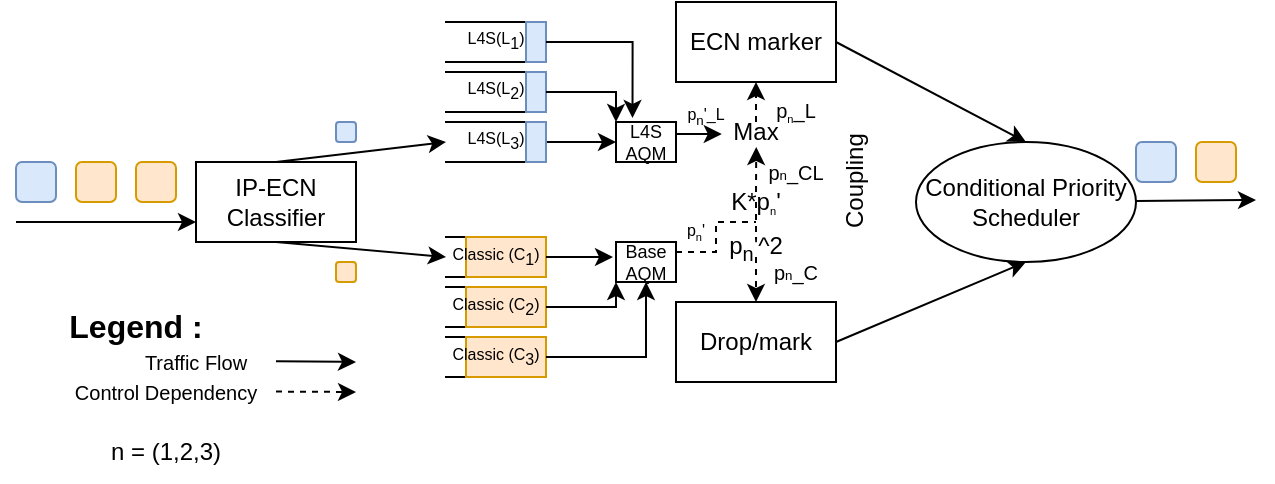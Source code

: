 <mxfile version="24.5.2" type="device">
  <diagram name="Page-1" id="c7558073-3199-34d8-9f00-42111426c3f3">
    <mxGraphModel dx="842" dy="426" grid="1" gridSize="10" guides="1" tooltips="1" connect="1" arrows="1" fold="1" page="1" pageScale="1" pageWidth="826" pageHeight="1169" background="none" math="0" shadow="0">
      <root>
        <mxCell id="0" />
        <mxCell id="1" parent="0" />
        <mxCell id="lBCxKUyDGXtEMYl2CQ5h-71" style="rounded=0;orthogonalLoop=1;jettySize=auto;html=1;exitX=0.5;exitY=0;exitDx=0;exitDy=0;entryX=0.5;entryY=0;entryDx=0;entryDy=0;elbow=vertical;" parent="1" source="lBCxKUyDGXtEMYl2CQ5h-7" target="lBCxKUyDGXtEMYl2CQ5h-14" edge="1">
          <mxGeometry relative="1" as="geometry" />
        </mxCell>
        <mxCell id="lBCxKUyDGXtEMYl2CQ5h-73" style="rounded=0;orthogonalLoop=1;jettySize=auto;html=1;exitX=0.5;exitY=1;exitDx=0;exitDy=0;entryX=0.5;entryY=0;entryDx=0;entryDy=0;elbow=vertical;" parent="1" source="lBCxKUyDGXtEMYl2CQ5h-7" target="lBCxKUyDGXtEMYl2CQ5h-15" edge="1">
          <mxGeometry relative="1" as="geometry" />
        </mxCell>
        <mxCell id="lBCxKUyDGXtEMYl2CQ5h-7" value="IP-ECN Classifier" style="rounded=0;whiteSpace=wrap;html=1;" parent="1" vertex="1">
          <mxGeometry x="250" y="760" width="80" height="40" as="geometry" />
        </mxCell>
        <mxCell id="lBCxKUyDGXtEMYl2CQ5h-10" value="" style="rounded=1;whiteSpace=wrap;html=1;direction=east;fillColor=#ffe6cc;strokeColor=#d79b00;" parent="1" vertex="1">
          <mxGeometry x="220" y="760" width="20" height="20" as="geometry" />
        </mxCell>
        <mxCell id="lBCxKUyDGXtEMYl2CQ5h-11" value="" style="rounded=1;whiteSpace=wrap;html=1;direction=east;fillColor=#ffe6cc;strokeColor=#d79b00;" parent="1" vertex="1">
          <mxGeometry x="190" y="760" width="20" height="20" as="geometry" />
        </mxCell>
        <mxCell id="lBCxKUyDGXtEMYl2CQ5h-12" value="" style="rounded=1;whiteSpace=wrap;html=1;direction=east;fillColor=#dae8fc;strokeColor=#6c8ebf;" parent="1" vertex="1">
          <mxGeometry x="160" y="760" width="20" height="20" as="geometry" />
        </mxCell>
        <mxCell id="lBCxKUyDGXtEMYl2CQ5h-13" value="" style="endArrow=classic;html=1;rounded=0;entryX=0;entryY=0.75;entryDx=0;entryDy=0;" parent="1" target="lBCxKUyDGXtEMYl2CQ5h-7" edge="1">
          <mxGeometry width="50" height="50" relative="1" as="geometry">
            <mxPoint x="160" y="790" as="sourcePoint" />
            <mxPoint x="150" y="790" as="targetPoint" />
          </mxGeometry>
        </mxCell>
        <mxCell id="QuyRpcc5FGiydWaoZpcN-4" style="edgeStyle=orthogonalEdgeStyle;rounded=0;orthogonalLoop=1;jettySize=auto;html=1;exitX=0.5;exitY=1;exitDx=0;exitDy=0;entryX=0;entryY=0.5;entryDx=0;entryDy=0;" edge="1" parent="1" source="lBCxKUyDGXtEMYl2CQ5h-14" target="lBCxKUyDGXtEMYl2CQ5h-22">
          <mxGeometry relative="1" as="geometry" />
        </mxCell>
        <mxCell id="lBCxKUyDGXtEMYl2CQ5h-14" value="" style="shape=partialRectangle;whiteSpace=wrap;html=1;bottom=1;right=1;left=1;top=0;fillColor=none;routingCenterX=-0.5;direction=north;shadow=0;" parent="1" vertex="1">
          <mxGeometry x="375" y="740" width="50" height="20" as="geometry" />
        </mxCell>
        <mxCell id="lBCxKUyDGXtEMYl2CQ5h-15" value="" style="shape=partialRectangle;whiteSpace=wrap;html=1;bottom=1;right=1;left=1;top=0;fillColor=none;routingCenterX=-0.5;direction=north;shadow=0;" parent="1" vertex="1">
          <mxGeometry x="375" y="797.5" width="50" height="20" as="geometry" />
        </mxCell>
        <mxCell id="lBCxKUyDGXtEMYl2CQ5h-16" value="" style="rounded=0;whiteSpace=wrap;html=1;fillColor=#dae8fc;strokeColor=#6c8ebf;shadow=0;" parent="1" vertex="1">
          <mxGeometry x="415" y="740" width="10" height="20" as="geometry" />
        </mxCell>
        <mxCell id="lBCxKUyDGXtEMYl2CQ5h-21" value="" style="rounded=0;whiteSpace=wrap;html=1;fillColor=#ffe6cc;strokeColor=#d79b00;shadow=0;" parent="1" vertex="1">
          <mxGeometry x="385" y="797.5" width="40" height="20" as="geometry" />
        </mxCell>
        <mxCell id="lBCxKUyDGXtEMYl2CQ5h-22" value="L4S AQM" style="rounded=0;whiteSpace=wrap;html=1;fontSize=9;shadow=0;" parent="1" vertex="1">
          <mxGeometry x="460" y="740" width="30" height="20" as="geometry" />
        </mxCell>
        <mxCell id="lBCxKUyDGXtEMYl2CQ5h-81" style="rounded=0;orthogonalLoop=1;jettySize=auto;html=1;exitX=1;exitY=0.5;exitDx=0;exitDy=0;entryX=0.5;entryY=0;entryDx=0;entryDy=0;elbow=vertical;" parent="1" source="lBCxKUyDGXtEMYl2CQ5h-39" target="lBCxKUyDGXtEMYl2CQ5h-80" edge="1">
          <mxGeometry relative="1" as="geometry" />
        </mxCell>
        <mxCell id="lBCxKUyDGXtEMYl2CQ5h-39" value="ECN marker" style="rounded=0;whiteSpace=wrap;html=1;shadow=0;" parent="1" vertex="1">
          <mxGeometry x="490" y="680" width="80" height="40" as="geometry" />
        </mxCell>
        <mxCell id="lBCxKUyDGXtEMYl2CQ5h-82" style="rounded=0;orthogonalLoop=1;jettySize=auto;html=1;exitX=1;exitY=0.5;exitDx=0;exitDy=0;entryX=0.5;entryY=1;entryDx=0;entryDy=0;elbow=vertical;" parent="1" source="lBCxKUyDGXtEMYl2CQ5h-40" target="lBCxKUyDGXtEMYl2CQ5h-80" edge="1">
          <mxGeometry relative="1" as="geometry" />
        </mxCell>
        <mxCell id="lBCxKUyDGXtEMYl2CQ5h-40" value="Drop/mark" style="rounded=0;whiteSpace=wrap;html=1;shadow=0;" parent="1" vertex="1">
          <mxGeometry x="490" y="830" width="80" height="40" as="geometry" />
        </mxCell>
        <mxCell id="lBCxKUyDGXtEMYl2CQ5h-57" style="edgeStyle=orthogonalEdgeStyle;rounded=0;orthogonalLoop=1;jettySize=auto;html=1;exitX=0.5;exitY=0;exitDx=0;exitDy=0;entryX=0.5;entryY=1;entryDx=0;entryDy=0;shadow=0;dashed=1;" parent="1" source="lBCxKUyDGXtEMYl2CQ5h-41" target="lBCxKUyDGXtEMYl2CQ5h-39" edge="1">
          <mxGeometry relative="1" as="geometry" />
        </mxCell>
        <mxCell id="lBCxKUyDGXtEMYl2CQ5h-41" value="Max" style="text;html=1;align=center;verticalAlign=middle;whiteSpace=wrap;rounded=0;shadow=0;" parent="1" vertex="1">
          <mxGeometry x="515" y="740" width="30" height="10" as="geometry" />
        </mxCell>
        <mxCell id="lBCxKUyDGXtEMYl2CQ5h-58" style="edgeStyle=orthogonalEdgeStyle;rounded=0;orthogonalLoop=1;jettySize=auto;html=1;entryX=0.5;entryY=0;entryDx=0;entryDy=0;endArrow=none;endFill=0;shadow=0;dashed=1;" parent="1" target="lBCxKUyDGXtEMYl2CQ5h-43" edge="1">
          <mxGeometry relative="1" as="geometry">
            <mxPoint x="530" y="780" as="sourcePoint" />
            <Array as="points">
              <mxPoint x="530" y="790" />
              <mxPoint x="530" y="790" />
            </Array>
          </mxGeometry>
        </mxCell>
        <mxCell id="lBCxKUyDGXtEMYl2CQ5h-42" value="K*p&lt;span style=&quot;font-size: 6.667px;&quot;&gt;&lt;sub&gt;n&lt;/sub&gt;&lt;/span&gt;&#39;" style="text;html=1;align=center;verticalAlign=middle;whiteSpace=wrap;rounded=0;shadow=0;" parent="1" vertex="1">
          <mxGeometry x="515" y="775" width="30" height="10" as="geometry" />
        </mxCell>
        <mxCell id="lBCxKUyDGXtEMYl2CQ5h-43" value="p&lt;sub&gt;n&lt;/sub&gt;&#39;^2" style="text;html=1;align=center;verticalAlign=middle;whiteSpace=wrap;rounded=0;shadow=0;" parent="1" vertex="1">
          <mxGeometry x="515" y="797.5" width="30" height="10" as="geometry" />
        </mxCell>
        <mxCell id="lBCxKUyDGXtEMYl2CQ5h-48" value="Base AQM" style="rounded=0;whiteSpace=wrap;html=1;fontSize=9;shadow=0;" parent="1" vertex="1">
          <mxGeometry x="460" y="800" width="30" height="20" as="geometry" />
        </mxCell>
        <mxCell id="lBCxKUyDGXtEMYl2CQ5h-55" style="edgeStyle=orthogonalEdgeStyle;rounded=0;orthogonalLoop=1;jettySize=auto;html=1;exitX=0.5;exitY=0;exitDx=0;exitDy=0;entryX=0.504;entryY=1.251;entryDx=0;entryDy=0;entryPerimeter=0;shadow=0;dashed=1;" parent="1" source="lBCxKUyDGXtEMYl2CQ5h-42" target="lBCxKUyDGXtEMYl2CQ5h-41" edge="1">
          <mxGeometry relative="1" as="geometry" />
        </mxCell>
        <mxCell id="lBCxKUyDGXtEMYl2CQ5h-59" style="edgeStyle=orthogonalEdgeStyle;rounded=0;orthogonalLoop=1;jettySize=auto;html=1;exitX=0.5;exitY=1;exitDx=0;exitDy=0;entryX=0.5;entryY=0;entryDx=0;entryDy=0;shadow=0;dashed=1;" parent="1" source="lBCxKUyDGXtEMYl2CQ5h-43" target="lBCxKUyDGXtEMYl2CQ5h-40" edge="1">
          <mxGeometry relative="1" as="geometry" />
        </mxCell>
        <mxCell id="lBCxKUyDGXtEMYl2CQ5h-63" value="&lt;font style=&quot;font-size: 8px;&quot;&gt;p&lt;sub&gt;n&lt;/sub&gt;&#39;_L&lt;/font&gt;" style="text;html=1;align=center;verticalAlign=middle;whiteSpace=wrap;rounded=0;shadow=0;" parent="1" vertex="1">
          <mxGeometry x="495" y="730" width="20" height="10" as="geometry" />
        </mxCell>
        <mxCell id="lBCxKUyDGXtEMYl2CQ5h-64" value="&lt;font style=&quot;font-size: 8px;&quot;&gt;p&lt;span style=&quot;font-size: 6.667px;&quot;&gt;&lt;sub&gt;n&lt;/sub&gt;&lt;/span&gt;&#39;&lt;/font&gt;" style="text;html=1;align=center;verticalAlign=middle;whiteSpace=wrap;rounded=0;shadow=0;" parent="1" vertex="1">
          <mxGeometry x="490" y="787.5" width="20" height="10" as="geometry" />
        </mxCell>
        <mxCell id="lBCxKUyDGXtEMYl2CQ5h-65" value="&lt;font style=&quot;font-size: 10px;&quot;&gt;p&lt;span style=&quot;font-size: 6.667px;&quot;&gt;&lt;sub&gt;n&lt;/sub&gt;&lt;/span&gt;_L&lt;/font&gt;" style="text;html=1;align=center;verticalAlign=middle;whiteSpace=wrap;rounded=0;fontSize=10;shadow=0;" parent="1" vertex="1">
          <mxGeometry x="540" y="730" width="20" height="10" as="geometry" />
        </mxCell>
        <mxCell id="lBCxKUyDGXtEMYl2CQ5h-66" value="&lt;font style=&quot;font-size: 10px;&quot;&gt;p&lt;span style=&quot;font-size: 6.667px;&quot;&gt;n&lt;/span&gt;_CL&lt;/font&gt;" style="text;html=1;align=center;verticalAlign=middle;whiteSpace=wrap;rounded=0;fontSize=10;shadow=0;" parent="1" vertex="1">
          <mxGeometry x="540" y="760" width="20" height="10" as="geometry" />
        </mxCell>
        <mxCell id="lBCxKUyDGXtEMYl2CQ5h-67" value="&lt;font style=&quot;font-size: 10px;&quot;&gt;p&lt;span style=&quot;font-size: 6.667px;&quot;&gt;n&lt;/span&gt;_C&lt;/font&gt;" style="text;html=1;align=center;verticalAlign=middle;whiteSpace=wrap;rounded=0;fontSize=10;shadow=0;" parent="1" vertex="1">
          <mxGeometry x="540" y="810" width="20" height="10" as="geometry" />
        </mxCell>
        <mxCell id="lBCxKUyDGXtEMYl2CQ5h-80" value="Conditional Priority Scheduler" style="ellipse;whiteSpace=wrap;html=1;" parent="1" vertex="1">
          <mxGeometry x="610" y="750" width="110" height="60" as="geometry" />
        </mxCell>
        <mxCell id="lBCxKUyDGXtEMYl2CQ5h-84" value="" style="rounded=1;whiteSpace=wrap;html=1;direction=east;fillColor=#ffe6cc;strokeColor=#d79b00;" parent="1" vertex="1">
          <mxGeometry x="750" y="750" width="20" height="20" as="geometry" />
        </mxCell>
        <mxCell id="lBCxKUyDGXtEMYl2CQ5h-85" value="" style="rounded=1;whiteSpace=wrap;html=1;direction=east;fillColor=#dae8fc;strokeColor=#6c8ebf;" parent="1" vertex="1">
          <mxGeometry x="720" y="750" width="20" height="20" as="geometry" />
        </mxCell>
        <mxCell id="lBCxKUyDGXtEMYl2CQ5h-86" value="" style="endArrow=classic;html=1;rounded=0;" parent="1" edge="1">
          <mxGeometry width="50" height="50" relative="1" as="geometry">
            <mxPoint x="720" y="779.46" as="sourcePoint" />
            <mxPoint x="780" y="779" as="targetPoint" />
          </mxGeometry>
        </mxCell>
        <mxCell id="lBCxKUyDGXtEMYl2CQ5h-87" value="" style="rounded=1;whiteSpace=wrap;html=1;direction=east;fillColor=#ffe6cc;strokeColor=#d79b00;" parent="1" vertex="1">
          <mxGeometry x="320" y="810" width="10" height="10" as="geometry" />
        </mxCell>
        <mxCell id="lBCxKUyDGXtEMYl2CQ5h-88" value="" style="rounded=1;whiteSpace=wrap;html=1;direction=east;fillColor=#dae8fc;strokeColor=#6c8ebf;" parent="1" vertex="1">
          <mxGeometry x="320" y="740" width="10" height="10" as="geometry" />
        </mxCell>
        <mxCell id="lBCxKUyDGXtEMYl2CQ5h-91" value="Coupling" style="text;html=1;align=center;verticalAlign=middle;whiteSpace=wrap;rounded=0;direction=east;textDirection=vertical-rl;rotation=-180;" parent="1" vertex="1">
          <mxGeometry x="570" y="732.5" width="20" height="75" as="geometry" />
        </mxCell>
        <mxCell id="lBCxKUyDGXtEMYl2CQ5h-138" value="Traffic Flow" style="text;html=1;align=center;verticalAlign=middle;whiteSpace=wrap;rounded=0;fontSize=10;" parent="1" vertex="1">
          <mxGeometry x="210" y="855" width="80" height="10" as="geometry" />
        </mxCell>
        <mxCell id="lBCxKUyDGXtEMYl2CQ5h-140" value="Control Dependency" style="text;html=1;align=center;verticalAlign=middle;whiteSpace=wrap;rounded=0;fontSize=10;" parent="1" vertex="1">
          <mxGeometry x="180" y="870" width="110" height="10" as="geometry" />
        </mxCell>
        <mxCell id="lBCxKUyDGXtEMYl2CQ5h-141" value="&lt;h1&gt;&lt;font style=&quot;font-size: 16px;&quot;&gt;Legend :&lt;/font&gt;&lt;/h1&gt;" style="text;html=1;align=center;verticalAlign=middle;whiteSpace=wrap;rounded=0;" parent="1" vertex="1">
          <mxGeometry x="180" y="830" width="80" height="20" as="geometry" />
        </mxCell>
        <mxCell id="lBCxKUyDGXtEMYl2CQ5h-142" value="" style="endArrow=classic;html=1;rounded=0;" parent="1" edge="1">
          <mxGeometry width="50" height="50" relative="1" as="geometry">
            <mxPoint x="290" y="859.58" as="sourcePoint" />
            <mxPoint x="330" y="860" as="targetPoint" />
          </mxGeometry>
        </mxCell>
        <mxCell id="lBCxKUyDGXtEMYl2CQ5h-143" value="" style="endArrow=classic;html=1;rounded=0;dashed=1;" parent="1" edge="1">
          <mxGeometry width="50" height="50" relative="1" as="geometry">
            <mxPoint x="290" y="874.79" as="sourcePoint" />
            <mxPoint x="330" y="875" as="targetPoint" />
          </mxGeometry>
        </mxCell>
        <mxCell id="lBCxKUyDGXtEMYl2CQ5h-238" value="" style="shape=partialRectangle;whiteSpace=wrap;html=1;bottom=1;right=1;left=1;top=0;fillColor=none;routingCenterX=-0.5;direction=north;shadow=0;" parent="1" vertex="1">
          <mxGeometry x="375" y="822.5" width="50" height="20" as="geometry" />
        </mxCell>
        <mxCell id="lBCxKUyDGXtEMYl2CQ5h-239" value="" style="rounded=0;whiteSpace=wrap;html=1;fillColor=#ffe6cc;strokeColor=#d79b00;shadow=0;" parent="1" vertex="1">
          <mxGeometry x="385" y="822.5" width="40" height="20" as="geometry" />
        </mxCell>
        <mxCell id="lBCxKUyDGXtEMYl2CQ5h-240" value="" style="shape=partialRectangle;whiteSpace=wrap;html=1;bottom=1;right=1;left=1;top=0;fillColor=none;routingCenterX=-0.5;direction=north;shadow=0;" parent="1" vertex="1">
          <mxGeometry x="375" y="847.5" width="50" height="20" as="geometry" />
        </mxCell>
        <mxCell id="lBCxKUyDGXtEMYl2CQ5h-241" value="" style="rounded=0;whiteSpace=wrap;html=1;fillColor=#ffe6cc;strokeColor=#d79b00;shadow=0;" parent="1" vertex="1">
          <mxGeometry x="385" y="847.5" width="40" height="20" as="geometry" />
        </mxCell>
        <mxCell id="lBCxKUyDGXtEMYl2CQ5h-242" value="" style="shape=partialRectangle;whiteSpace=wrap;html=1;bottom=1;right=1;left=1;top=0;fillColor=none;routingCenterX=-0.5;direction=north;shadow=0;" parent="1" vertex="1">
          <mxGeometry x="375" y="715" width="50" height="20" as="geometry" />
        </mxCell>
        <mxCell id="lBCxKUyDGXtEMYl2CQ5h-243" value="" style="rounded=0;whiteSpace=wrap;html=1;fillColor=#dae8fc;strokeColor=#6c8ebf;shadow=0;" parent="1" vertex="1">
          <mxGeometry x="415" y="715" width="10" height="20" as="geometry" />
        </mxCell>
        <mxCell id="QuyRpcc5FGiydWaoZpcN-3" style="edgeStyle=orthogonalEdgeStyle;rounded=0;orthogonalLoop=1;jettySize=auto;html=1;exitX=1;exitY=0.5;exitDx=0;exitDy=0;entryX=0;entryY=0;entryDx=0;entryDy=0;" edge="1" parent="1" source="lBCxKUyDGXtEMYl2CQ5h-253" target="lBCxKUyDGXtEMYl2CQ5h-22">
          <mxGeometry relative="1" as="geometry" />
        </mxCell>
        <mxCell id="lBCxKUyDGXtEMYl2CQ5h-253" value="L4S(L&lt;sub style=&quot;font-size: 8px;&quot;&gt;2&lt;/sub&gt;)" style="text;html=1;align=center;verticalAlign=middle;whiteSpace=wrap;rounded=0;fontSize=8;" parent="1" vertex="1">
          <mxGeometry x="375" y="715" width="50" height="20" as="geometry" />
        </mxCell>
        <mxCell id="lBCxKUyDGXtEMYl2CQ5h-256" value="L4S(L&lt;sub style=&quot;font-size: 8px;&quot;&gt;3&lt;/sub&gt;)" style="text;html=1;align=center;verticalAlign=middle;whiteSpace=wrap;rounded=0;fontSize=8;" parent="1" vertex="1">
          <mxGeometry x="375" y="740" width="50" height="20" as="geometry" />
        </mxCell>
        <mxCell id="lBCxKUyDGXtEMYl2CQ5h-257" value="&lt;span style=&quot;font-size: 8px;&quot;&gt;Classic (C&lt;sub style=&quot;font-size: 8px;&quot;&gt;1&lt;/sub&gt;)&lt;/span&gt;" style="text;html=1;align=center;verticalAlign=middle;whiteSpace=wrap;rounded=0;fontSize=8;" parent="1" vertex="1">
          <mxGeometry x="375" y="797.5" width="50" height="20" as="geometry" />
        </mxCell>
        <mxCell id="QuyRpcc5FGiydWaoZpcN-6" style="edgeStyle=orthogonalEdgeStyle;rounded=0;orthogonalLoop=1;jettySize=auto;html=1;exitX=1;exitY=0.5;exitDx=0;exitDy=0;entryX=0;entryY=1;entryDx=0;entryDy=0;" edge="1" parent="1" source="lBCxKUyDGXtEMYl2CQ5h-259" target="lBCxKUyDGXtEMYl2CQ5h-48">
          <mxGeometry relative="1" as="geometry" />
        </mxCell>
        <mxCell id="lBCxKUyDGXtEMYl2CQ5h-259" value="&lt;span style=&quot;font-size: 8px;&quot;&gt;Classic (C&lt;sub style=&quot;font-size: 8px;&quot;&gt;2&lt;/sub&gt;)&lt;/span&gt;" style="text;html=1;align=center;verticalAlign=middle;whiteSpace=wrap;rounded=0;fontSize=8;" parent="1" vertex="1">
          <mxGeometry x="375" y="822.5" width="50" height="20" as="geometry" />
        </mxCell>
        <mxCell id="QuyRpcc5FGiydWaoZpcN-7" style="edgeStyle=orthogonalEdgeStyle;rounded=0;orthogonalLoop=1;jettySize=auto;html=1;exitX=1;exitY=0.5;exitDx=0;exitDy=0;entryX=0.5;entryY=1;entryDx=0;entryDy=0;" edge="1" parent="1" source="lBCxKUyDGXtEMYl2CQ5h-260" target="lBCxKUyDGXtEMYl2CQ5h-48">
          <mxGeometry relative="1" as="geometry" />
        </mxCell>
        <mxCell id="lBCxKUyDGXtEMYl2CQ5h-260" value="&lt;span style=&quot;font-size: 8px;&quot;&gt;Classic (C&lt;sub style=&quot;font-size: 8px;&quot;&gt;3&lt;/sub&gt;)&lt;/span&gt;" style="text;html=1;align=center;verticalAlign=middle;whiteSpace=wrap;rounded=0;fontSize=8;" parent="1" vertex="1">
          <mxGeometry x="375" y="847.5" width="50" height="20" as="geometry" />
        </mxCell>
        <mxCell id="lBCxKUyDGXtEMYl2CQ5h-315" value="" style="shape=partialRectangle;whiteSpace=wrap;html=1;bottom=1;right=1;left=1;top=0;fillColor=none;routingCenterX=-0.5;direction=north;shadow=0;" parent="1" vertex="1">
          <mxGeometry x="375" y="690" width="50" height="20" as="geometry" />
        </mxCell>
        <mxCell id="lBCxKUyDGXtEMYl2CQ5h-316" value="" style="rounded=0;whiteSpace=wrap;html=1;fillColor=#dae8fc;strokeColor=#6c8ebf;shadow=0;" parent="1" vertex="1">
          <mxGeometry x="415" y="690" width="10" height="20" as="geometry" />
        </mxCell>
        <mxCell id="lBCxKUyDGXtEMYl2CQ5h-317" value="L4S(L&lt;sub style=&quot;font-size: 8px;&quot;&gt;1&lt;/sub&gt;)" style="text;html=1;align=center;verticalAlign=middle;whiteSpace=wrap;rounded=0;fontSize=8;" parent="1" vertex="1">
          <mxGeometry x="375" y="690" width="50" height="20" as="geometry" />
        </mxCell>
        <mxCell id="lBCxKUyDGXtEMYl2CQ5h-333" style="edgeStyle=orthogonalEdgeStyle;rounded=0;orthogonalLoop=1;jettySize=auto;html=1;exitX=1;exitY=1;exitDx=0;exitDy=0;entryX=-0.069;entryY=0.55;entryDx=0;entryDy=0;entryPerimeter=0;" parent="1" source="lBCxKUyDGXtEMYl2CQ5h-22" target="lBCxKUyDGXtEMYl2CQ5h-41" edge="1">
          <mxGeometry relative="1" as="geometry">
            <Array as="points">
              <mxPoint x="490" y="746" />
              <mxPoint x="512" y="746" />
            </Array>
          </mxGeometry>
        </mxCell>
        <mxCell id="lBCxKUyDGXtEMYl2CQ5h-337" value="" style="endArrow=none;html=1;rounded=0;exitX=1;exitY=0.25;exitDx=0;exitDy=0;dashed=1;" parent="1" source="lBCxKUyDGXtEMYl2CQ5h-48" edge="1">
          <mxGeometry width="50" height="50" relative="1" as="geometry">
            <mxPoint x="470" y="800" as="sourcePoint" />
            <mxPoint x="530" y="790" as="targetPoint" />
            <Array as="points">
              <mxPoint x="510" y="805" />
              <mxPoint x="510" y="790" />
            </Array>
          </mxGeometry>
        </mxCell>
        <mxCell id="QuyRpcc5FGiydWaoZpcN-2" style="edgeStyle=orthogonalEdgeStyle;rounded=0;orthogonalLoop=1;jettySize=auto;html=1;exitX=0.5;exitY=1;exitDx=0;exitDy=0;entryX=0.275;entryY=-0.1;entryDx=0;entryDy=0;entryPerimeter=0;" edge="1" parent="1" source="lBCxKUyDGXtEMYl2CQ5h-315" target="lBCxKUyDGXtEMYl2CQ5h-22">
          <mxGeometry relative="1" as="geometry" />
        </mxCell>
        <mxCell id="QuyRpcc5FGiydWaoZpcN-8" style="edgeStyle=orthogonalEdgeStyle;rounded=0;orthogonalLoop=1;jettySize=auto;html=1;exitX=0.5;exitY=1;exitDx=0;exitDy=0;entryX=-0.05;entryY=0.395;entryDx=0;entryDy=0;entryPerimeter=0;" edge="1" parent="1" source="lBCxKUyDGXtEMYl2CQ5h-15" target="lBCxKUyDGXtEMYl2CQ5h-48">
          <mxGeometry relative="1" as="geometry" />
        </mxCell>
        <mxCell id="QuyRpcc5FGiydWaoZpcN-10" value="n = (1,2,3)" style="text;html=1;align=center;verticalAlign=middle;whiteSpace=wrap;rounded=0;" vertex="1" parent="1">
          <mxGeometry x="205" y="890" width="60" height="30" as="geometry" />
        </mxCell>
      </root>
    </mxGraphModel>
  </diagram>
</mxfile>
